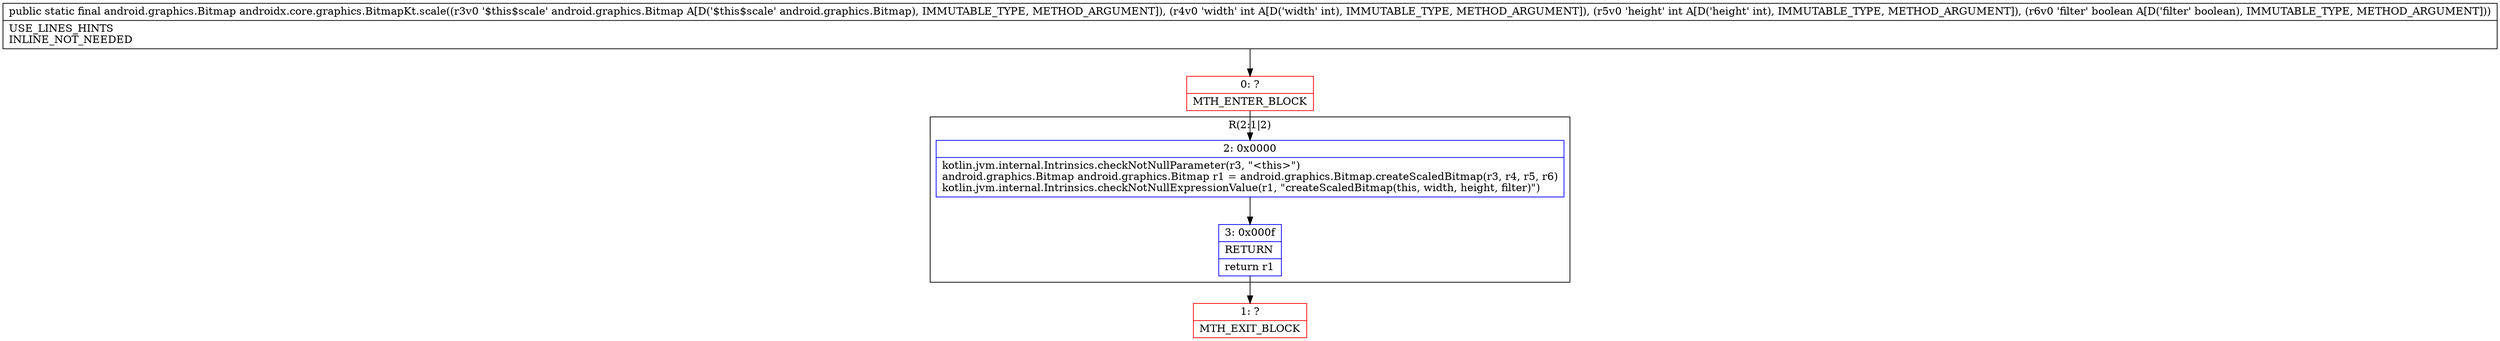 digraph "CFG forandroidx.core.graphics.BitmapKt.scale(Landroid\/graphics\/Bitmap;IIZ)Landroid\/graphics\/Bitmap;" {
subgraph cluster_Region_53666519 {
label = "R(2:1|2)";
node [shape=record,color=blue];
Node_2 [shape=record,label="{2\:\ 0x0000|kotlin.jvm.internal.Intrinsics.checkNotNullParameter(r3, \"\<this\>\")\landroid.graphics.Bitmap android.graphics.Bitmap r1 = android.graphics.Bitmap.createScaledBitmap(r3, r4, r5, r6)\lkotlin.jvm.internal.Intrinsics.checkNotNullExpressionValue(r1, \"createScaledBitmap(this, width, height, filter)\")\l}"];
Node_3 [shape=record,label="{3\:\ 0x000f|RETURN\l|return r1\l}"];
}
Node_0 [shape=record,color=red,label="{0\:\ ?|MTH_ENTER_BLOCK\l}"];
Node_1 [shape=record,color=red,label="{1\:\ ?|MTH_EXIT_BLOCK\l}"];
MethodNode[shape=record,label="{public static final android.graphics.Bitmap androidx.core.graphics.BitmapKt.scale((r3v0 '$this$scale' android.graphics.Bitmap A[D('$this$scale' android.graphics.Bitmap), IMMUTABLE_TYPE, METHOD_ARGUMENT]), (r4v0 'width' int A[D('width' int), IMMUTABLE_TYPE, METHOD_ARGUMENT]), (r5v0 'height' int A[D('height' int), IMMUTABLE_TYPE, METHOD_ARGUMENT]), (r6v0 'filter' boolean A[D('filter' boolean), IMMUTABLE_TYPE, METHOD_ARGUMENT]))  | USE_LINES_HINTS\lINLINE_NOT_NEEDED\l}"];
MethodNode -> Node_0;Node_2 -> Node_3;
Node_3 -> Node_1;
Node_0 -> Node_2;
}


